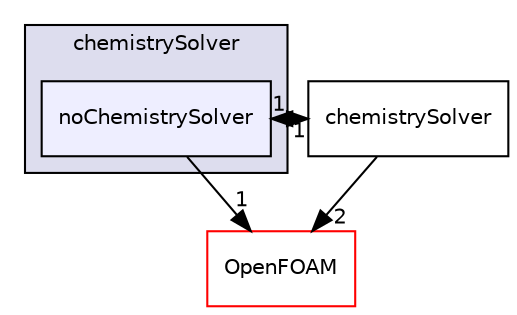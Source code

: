 digraph "src/thermophysicalModels/chemistryModel/chemistrySolver/noChemistrySolver" {
  bgcolor=transparent;
  compound=true
  node [ fontsize="10", fontname="Helvetica"];
  edge [ labelfontsize="10", labelfontname="Helvetica"];
  subgraph clusterdir_6bcc1e86007f484a5b22bf400ecd810f {
    graph [ bgcolor="#ddddee", pencolor="black", label="chemistrySolver" fontname="Helvetica", fontsize="10", URL="dir_6bcc1e86007f484a5b22bf400ecd810f.html"]
  dir_59275a36d5557d48973d087e211fa222 [shape=box, label="noChemistrySolver", style="filled", fillcolor="#eeeeff", pencolor="black", URL="dir_59275a36d5557d48973d087e211fa222.html"];
  }
  dir_b6062828977f0670e70ecb4568245308 [shape=box label="chemistrySolver" URL="dir_b6062828977f0670e70ecb4568245308.html"];
  dir_c5473ff19b20e6ec4dfe5c310b3778a8 [shape=box label="OpenFOAM" color="red" URL="dir_c5473ff19b20e6ec4dfe5c310b3778a8.html"];
  dir_59275a36d5557d48973d087e211fa222->dir_b6062828977f0670e70ecb4568245308 [headlabel="1", labeldistance=1.5 headhref="dir_002737_002735.html"];
  dir_59275a36d5557d48973d087e211fa222->dir_c5473ff19b20e6ec4dfe5c310b3778a8 [headlabel="1", labeldistance=1.5 headhref="dir_002737_001888.html"];
  dir_b6062828977f0670e70ecb4568245308->dir_59275a36d5557d48973d087e211fa222 [headlabel="1", labeldistance=1.5 headhref="dir_002735_002737.html"];
  dir_b6062828977f0670e70ecb4568245308->dir_c5473ff19b20e6ec4dfe5c310b3778a8 [headlabel="2", labeldistance=1.5 headhref="dir_002735_001888.html"];
}
